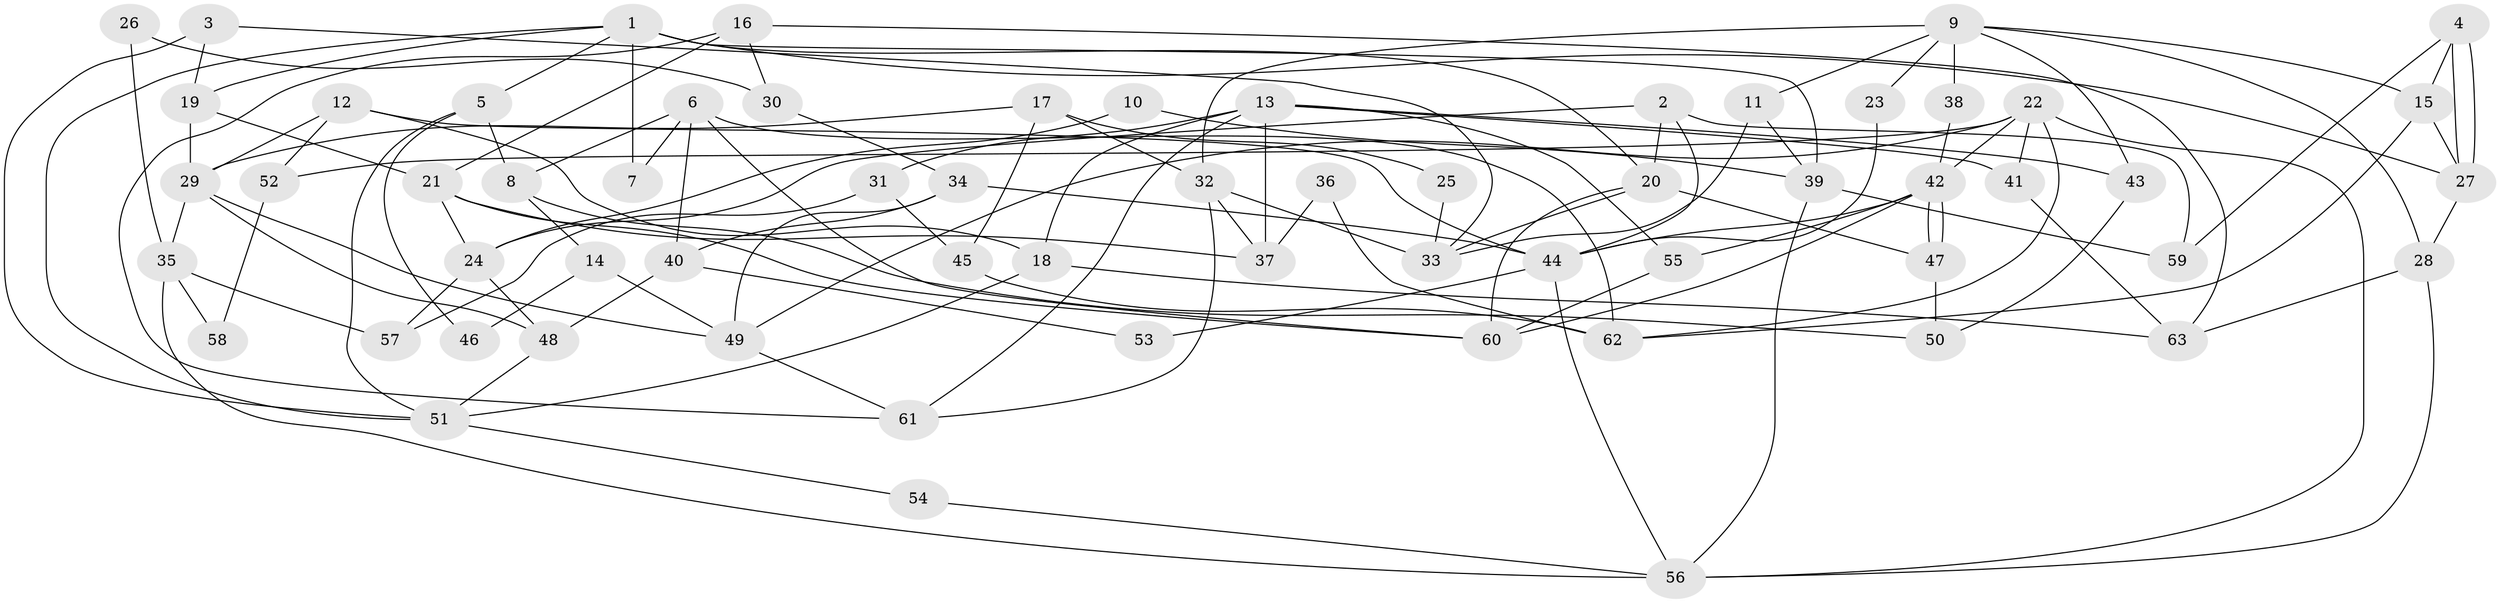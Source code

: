 // coarse degree distribution, {5: 0.16666666666666666, 4: 0.1111111111111111, 2: 0.16666666666666666, 3: 0.16666666666666666, 6: 0.16666666666666666, 1: 0.1111111111111111, 8: 0.05555555555555555, 12: 0.05555555555555555}
// Generated by graph-tools (version 1.1) at 2025/55/03/04/25 21:55:24]
// undirected, 63 vertices, 126 edges
graph export_dot {
graph [start="1"]
  node [color=gray90,style=filled];
  1;
  2;
  3;
  4;
  5;
  6;
  7;
  8;
  9;
  10;
  11;
  12;
  13;
  14;
  15;
  16;
  17;
  18;
  19;
  20;
  21;
  22;
  23;
  24;
  25;
  26;
  27;
  28;
  29;
  30;
  31;
  32;
  33;
  34;
  35;
  36;
  37;
  38;
  39;
  40;
  41;
  42;
  43;
  44;
  45;
  46;
  47;
  48;
  49;
  50;
  51;
  52;
  53;
  54;
  55;
  56;
  57;
  58;
  59;
  60;
  61;
  62;
  63;
  1 -- 20;
  1 -- 27;
  1 -- 5;
  1 -- 7;
  1 -- 19;
  1 -- 39;
  1 -- 51;
  2 -- 24;
  2 -- 59;
  2 -- 20;
  2 -- 44;
  3 -- 51;
  3 -- 19;
  3 -- 33;
  4 -- 15;
  4 -- 27;
  4 -- 27;
  4 -- 59;
  5 -- 51;
  5 -- 8;
  5 -- 46;
  6 -- 8;
  6 -- 62;
  6 -- 7;
  6 -- 40;
  6 -- 60;
  8 -- 50;
  8 -- 14;
  9 -- 11;
  9 -- 32;
  9 -- 15;
  9 -- 23;
  9 -- 28;
  9 -- 38;
  9 -- 43;
  10 -- 24;
  10 -- 39;
  11 -- 33;
  11 -- 39;
  12 -- 44;
  12 -- 18;
  12 -- 29;
  12 -- 52;
  13 -- 37;
  13 -- 31;
  13 -- 18;
  13 -- 41;
  13 -- 43;
  13 -- 55;
  13 -- 61;
  14 -- 49;
  14 -- 46;
  15 -- 27;
  15 -- 62;
  16 -- 21;
  16 -- 63;
  16 -- 30;
  16 -- 61;
  17 -- 32;
  17 -- 29;
  17 -- 25;
  17 -- 45;
  18 -- 63;
  18 -- 51;
  19 -- 29;
  19 -- 21;
  20 -- 60;
  20 -- 33;
  20 -- 47;
  21 -- 60;
  21 -- 24;
  21 -- 37;
  22 -- 42;
  22 -- 49;
  22 -- 41;
  22 -- 52;
  22 -- 56;
  22 -- 62;
  23 -- 44;
  24 -- 48;
  24 -- 57;
  25 -- 33;
  26 -- 30;
  26 -- 35;
  27 -- 28;
  28 -- 56;
  28 -- 63;
  29 -- 48;
  29 -- 35;
  29 -- 49;
  30 -- 34;
  31 -- 45;
  31 -- 57;
  32 -- 61;
  32 -- 33;
  32 -- 37;
  34 -- 49;
  34 -- 44;
  34 -- 40;
  35 -- 56;
  35 -- 57;
  35 -- 58;
  36 -- 62;
  36 -- 37;
  38 -- 42;
  39 -- 56;
  39 -- 59;
  40 -- 48;
  40 -- 53;
  41 -- 63;
  42 -- 47;
  42 -- 47;
  42 -- 55;
  42 -- 44;
  42 -- 60;
  43 -- 50;
  44 -- 53;
  44 -- 56;
  45 -- 62;
  47 -- 50;
  48 -- 51;
  49 -- 61;
  51 -- 54;
  52 -- 58;
  54 -- 56;
  55 -- 60;
}
